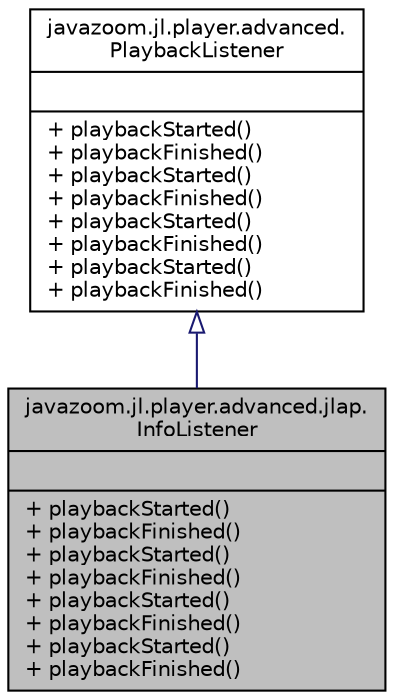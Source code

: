 digraph "javazoom.jl.player.advanced.jlap.InfoListener"
{
 // LATEX_PDF_SIZE
  edge [fontname="Helvetica",fontsize="10",labelfontname="Helvetica",labelfontsize="10"];
  node [fontname="Helvetica",fontsize="10",shape=record];
  Node1 [label="{javazoom.jl.player.advanced.jlap.\lInfoListener\n||+ playbackStarted()\l+ playbackFinished()\l+ playbackStarted()\l+ playbackFinished()\l+ playbackStarted()\l+ playbackFinished()\l+ playbackStarted()\l+ playbackFinished()\l}",height=0.2,width=0.4,color="black", fillcolor="grey75", style="filled", fontcolor="black",tooltip=" "];
  Node2 -> Node1 [dir="back",color="midnightblue",fontsize="10",style="solid",arrowtail="onormal",fontname="Helvetica"];
  Node2 [label="{javazoom.jl.player.advanced.\lPlaybackListener\n||+ playbackStarted()\l+ playbackFinished()\l+ playbackStarted()\l+ playbackFinished()\l+ playbackStarted()\l+ playbackFinished()\l+ playbackStarted()\l+ playbackFinished()\l}",height=0.2,width=0.4,color="black", fillcolor="white", style="filled",URL="$classjavazoom_1_1jl_1_1player_1_1advanced_1_1_playback_listener.html",tooltip=" "];
}

